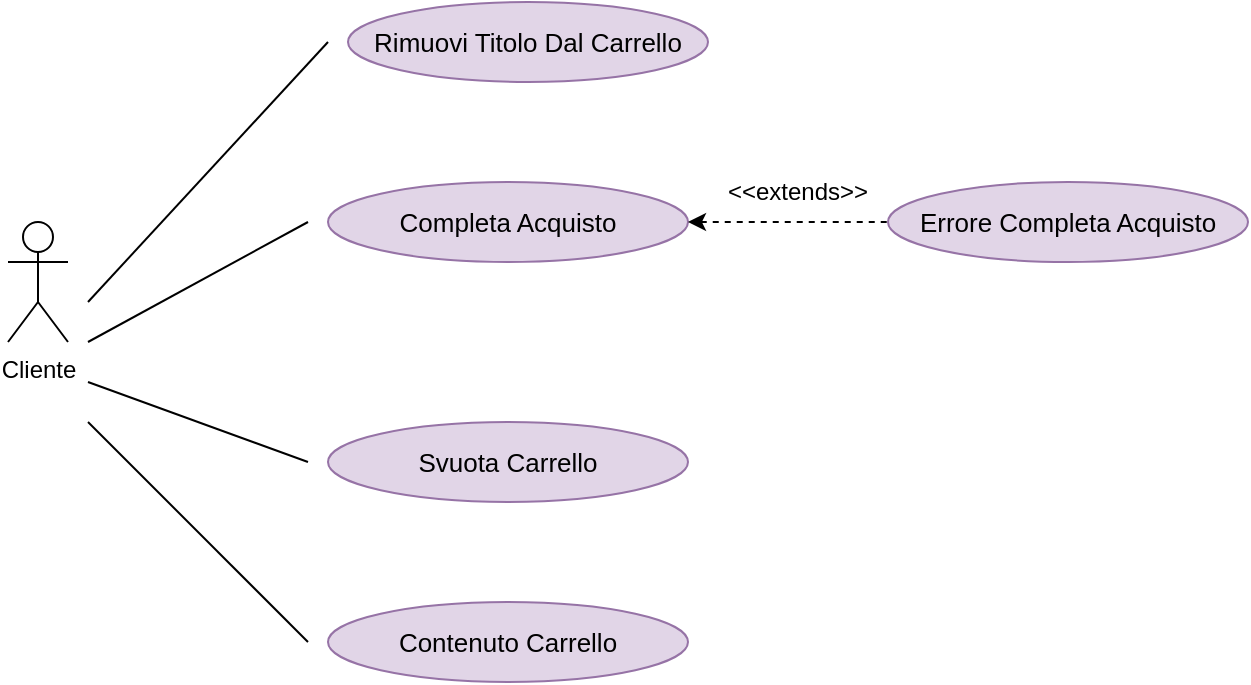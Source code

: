 <mxfile version="15.7.3" type="device"><diagram id="sy7OgmaM1dOIHEZq_QUT" name="Page-1"><mxGraphModel dx="780" dy="808" grid="1" gridSize="10" guides="1" tooltips="1" connect="1" arrows="1" fold="1" page="1" pageScale="1" pageWidth="827" pageHeight="1169" math="0" shadow="0"><root><mxCell id="0"/><mxCell id="1" parent="0"/><mxCell id="M-ICmSATzqUwVu1p2QBE-1" value="Cliente" style="shape=umlActor;verticalLabelPosition=bottom;verticalAlign=top;html=1;outlineConnect=0;" parent="1" vertex="1"><mxGeometry x="80" y="380" width="30" height="60" as="geometry"/></mxCell><mxCell id="M-ICmSATzqUwVu1p2QBE-3" value="&lt;font style=&quot;font-size: 13px&quot;&gt;Rimuovi Titolo Dal Carrello&lt;/font&gt;" style="ellipse;whiteSpace=wrap;html=1;fillColor=#e1d5e7;strokeColor=#9673a6;" parent="1" vertex="1"><mxGeometry x="250" y="270" width="180" height="40" as="geometry"/></mxCell><mxCell id="M-ICmSATzqUwVu1p2QBE-4" value="&lt;font style=&quot;font-size: 13px&quot;&gt;Completa Acquisto&lt;/font&gt;" style="ellipse;whiteSpace=wrap;html=1;fillColor=#e1d5e7;strokeColor=#9673a6;" parent="1" vertex="1"><mxGeometry x="240" y="360" width="180" height="40" as="geometry"/></mxCell><mxCell id="M-ICmSATzqUwVu1p2QBE-5" value="&lt;font style=&quot;font-size: 13px&quot;&gt;Svuota Carrello&lt;/font&gt;" style="ellipse;whiteSpace=wrap;html=1;fillColor=#e1d5e7;strokeColor=#9673a6;" parent="1" vertex="1"><mxGeometry x="240" y="480" width="180" height="40" as="geometry"/></mxCell><mxCell id="M-ICmSATzqUwVu1p2QBE-10" value="" style="endArrow=none;html=1;rounded=0;fontSize=13;" parent="1" edge="1"><mxGeometry width="50" height="50" relative="1" as="geometry"><mxPoint x="120" y="460" as="sourcePoint"/><mxPoint x="230" y="500" as="targetPoint"/></mxGeometry></mxCell><mxCell id="M-ICmSATzqUwVu1p2QBE-11" value="" style="endArrow=none;html=1;rounded=0;fontSize=13;" parent="1" edge="1"><mxGeometry width="50" height="50" relative="1" as="geometry"><mxPoint x="120" y="440" as="sourcePoint"/><mxPoint x="230" y="380" as="targetPoint"/></mxGeometry></mxCell><mxCell id="M-ICmSATzqUwVu1p2QBE-12" value="" style="endArrow=none;html=1;rounded=0;fontSize=13;" parent="1" edge="1"><mxGeometry width="50" height="50" relative="1" as="geometry"><mxPoint x="120" y="420" as="sourcePoint"/><mxPoint x="240" y="290" as="targetPoint"/></mxGeometry></mxCell><mxCell id="13za1cP8UXqftfQeJgxF-1" value="&lt;font style=&quot;font-size: 13px&quot;&gt;Contenuto Carrello&lt;/font&gt;" style="ellipse;whiteSpace=wrap;html=1;fillColor=#e1d5e7;strokeColor=#9673a6;" parent="1" vertex="1"><mxGeometry x="240" y="570" width="180" height="40" as="geometry"/></mxCell><mxCell id="13za1cP8UXqftfQeJgxF-2" value="" style="endArrow=none;html=1;rounded=0;fontSize=13;" parent="1" edge="1"><mxGeometry width="50" height="50" relative="1" as="geometry"><mxPoint x="120" y="480" as="sourcePoint"/><mxPoint x="230" y="590" as="targetPoint"/></mxGeometry></mxCell><mxCell id="xCTyLY8L_8xJW2nVFX0D-1" value="&lt;font style=&quot;font-size: 13px&quot;&gt;Errore Completa Acquisto&lt;/font&gt;" style="ellipse;whiteSpace=wrap;html=1;fillColor=#e1d5e7;strokeColor=#9673a6;" parent="1" vertex="1"><mxGeometry x="520" y="360" width="180" height="40" as="geometry"/></mxCell><mxCell id="xCTyLY8L_8xJW2nVFX0D-2" value="" style="endArrow=none;dashed=1;html=1;rounded=0;startArrow=classic;startFill=1;entryX=0;entryY=0.5;entryDx=0;entryDy=0;exitX=1;exitY=0.5;exitDx=0;exitDy=0;" parent="1" source="M-ICmSATzqUwVu1p2QBE-4" target="xCTyLY8L_8xJW2nVFX0D-1" edge="1"><mxGeometry width="50" height="50" relative="1" as="geometry"><mxPoint x="390" y="500" as="sourcePoint"/><mxPoint x="440" y="450" as="targetPoint"/></mxGeometry></mxCell><mxCell id="xCTyLY8L_8xJW2nVFX0D-3" value="&amp;lt;&amp;lt;extends&amp;gt;&amp;gt;" style="text;html=1;strokeColor=none;fillColor=none;align=center;verticalAlign=middle;whiteSpace=wrap;rounded=0;" parent="1" vertex="1"><mxGeometry x="440" y="350" width="70" height="30" as="geometry"/></mxCell></root></mxGraphModel></diagram></mxfile>